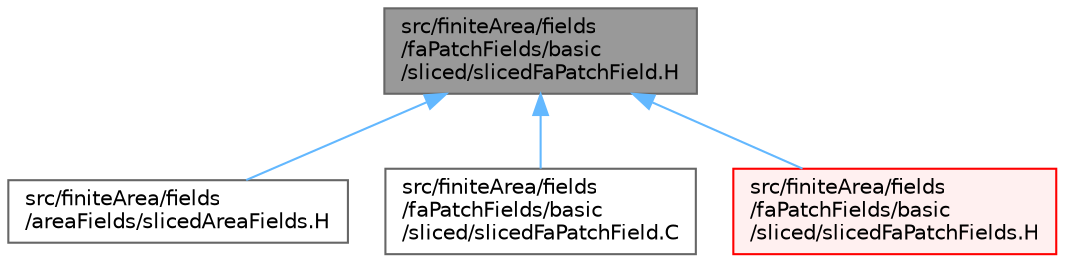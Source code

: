 digraph "src/finiteArea/fields/faPatchFields/basic/sliced/slicedFaPatchField.H"
{
 // LATEX_PDF_SIZE
  bgcolor="transparent";
  edge [fontname=Helvetica,fontsize=10,labelfontname=Helvetica,labelfontsize=10];
  node [fontname=Helvetica,fontsize=10,shape=box,height=0.2,width=0.4];
  Node1 [id="Node000001",label="src/finiteArea/fields\l/faPatchFields/basic\l/sliced/slicedFaPatchField.H",height=0.2,width=0.4,color="gray40", fillcolor="grey60", style="filled", fontcolor="black",tooltip=" "];
  Node1 -> Node2 [id="edge1_Node000001_Node000002",dir="back",color="steelblue1",style="solid",tooltip=" "];
  Node2 [id="Node000002",label="src/finiteArea/fields\l/areaFields/slicedAreaFields.H",height=0.2,width=0.4,color="grey40", fillcolor="white", style="filled",URL="$slicedAreaFields_8H.html",tooltip=" "];
  Node1 -> Node3 [id="edge2_Node000001_Node000003",dir="back",color="steelblue1",style="solid",tooltip=" "];
  Node3 [id="Node000003",label="src/finiteArea/fields\l/faPatchFields/basic\l/sliced/slicedFaPatchField.C",height=0.2,width=0.4,color="grey40", fillcolor="white", style="filled",URL="$slicedFaPatchField_8C.html",tooltip=" "];
  Node1 -> Node4 [id="edge3_Node000001_Node000004",dir="back",color="steelblue1",style="solid",tooltip=" "];
  Node4 [id="Node000004",label="src/finiteArea/fields\l/faPatchFields/basic\l/sliced/slicedFaPatchFields.H",height=0.2,width=0.4,color="red", fillcolor="#FFF0F0", style="filled",URL="$slicedFaPatchFields_8H.html",tooltip=" "];
}
